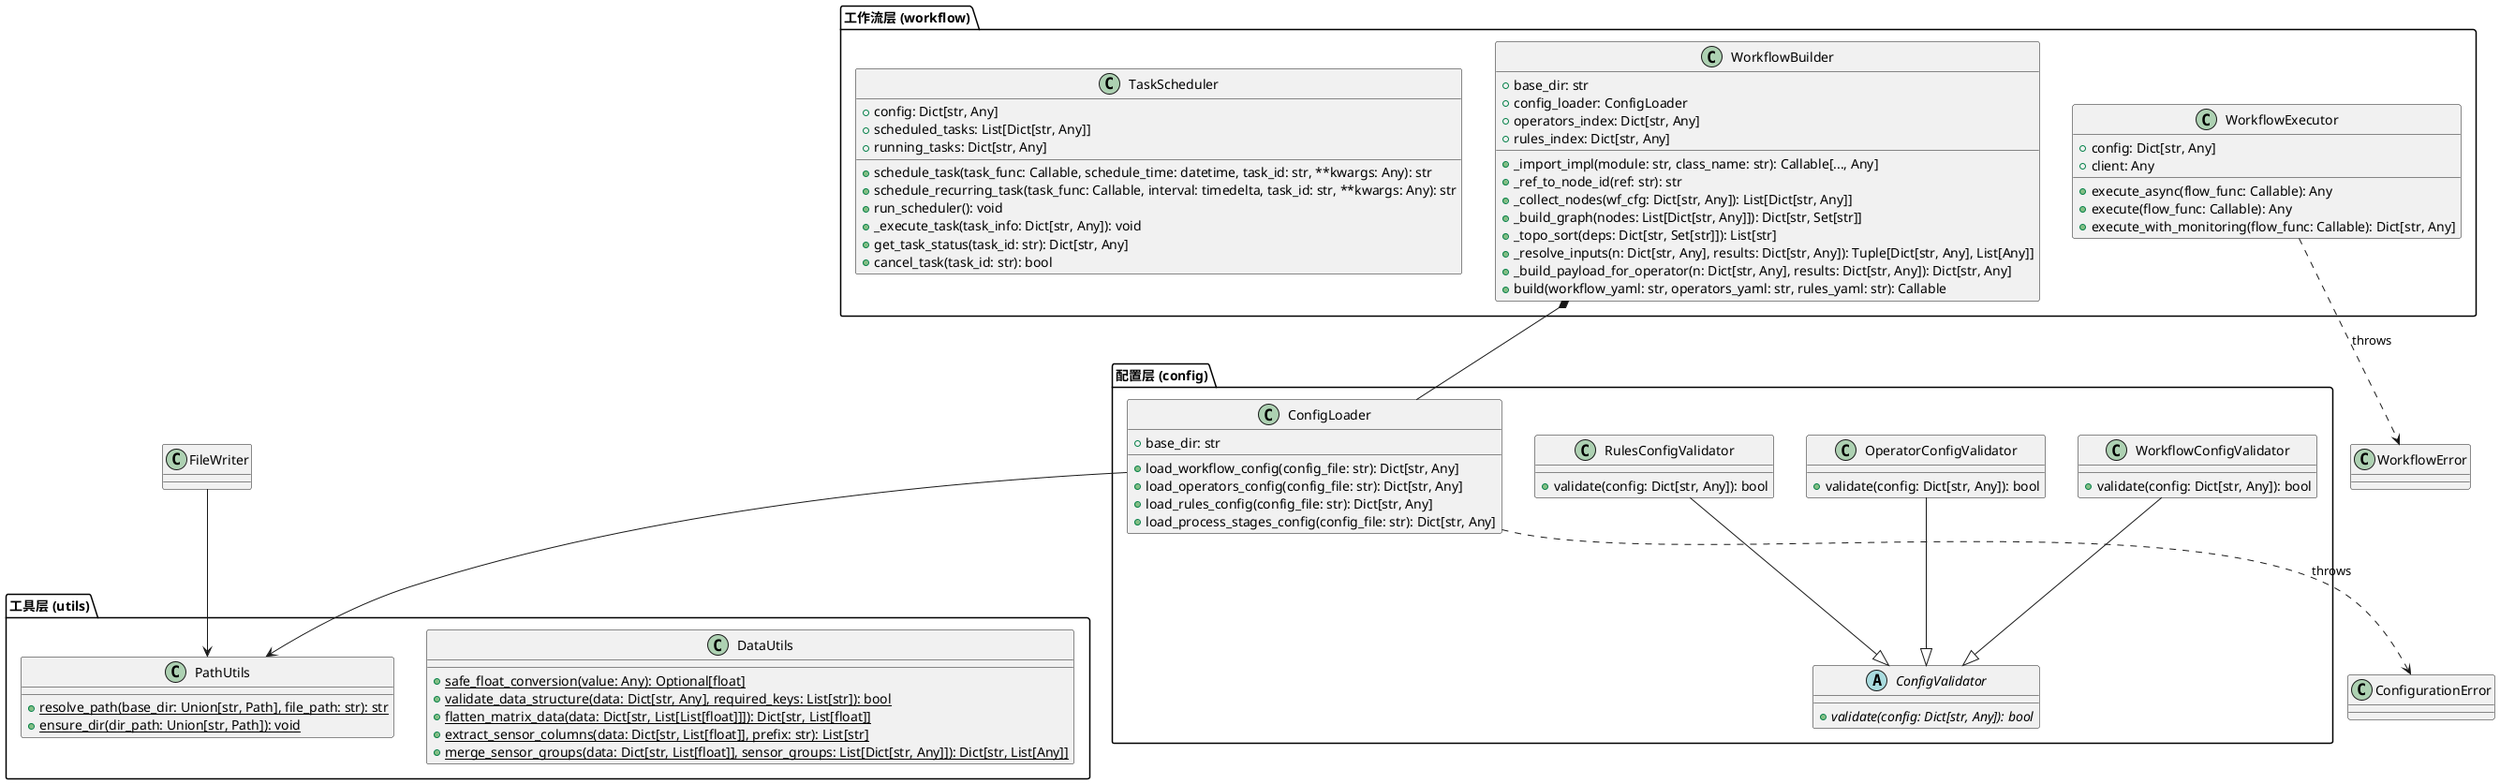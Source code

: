 @startuml
' workflow_config_utils.puml - 工作流、配置、工具层
package "工作流层 (workflow)" {
    class WorkflowBuilder {
        +base_dir: str
        +config_loader: ConfigLoader
        +operators_index: Dict[str, Any]
        +rules_index: Dict[str, Any]
        +_import_impl(module: str, class_name: str): Callable[..., Any]
        +_ref_to_node_id(ref: str): str
        +_collect_nodes(wf_cfg: Dict[str, Any]): List[Dict[str, Any]]
        +_build_graph(nodes: List[Dict[str, Any]]): Dict[str, Set[str]]
        +_topo_sort(deps: Dict[str, Set[str]]): List[str]
        +_resolve_inputs(n: Dict[str, Any], results: Dict[str, Any]): Tuple[Dict[str, Any], List[Any]]
        +_build_payload_for_operator(n: Dict[str, Any], results: Dict[str, Any]): Dict[str, Any]
        +build(workflow_yaml: str, operators_yaml: str, rules_yaml: str): Callable
    }
    class WorkflowExecutor {
        +config: Dict[str, Any]
        +client: Any
        +execute_async(flow_func: Callable): Any
        +execute(flow_func: Callable): Any
        +execute_with_monitoring(flow_func: Callable): Dict[str, Any]
    }
    class TaskScheduler {
        +config: Dict[str, Any]
        +scheduled_tasks: List[Dict[str, Any]]
        +running_tasks: Dict[str, Any]
        +schedule_task(task_func: Callable, schedule_time: datetime, task_id: str, **kwargs: Any): str
        +schedule_recurring_task(task_func: Callable, interval: timedelta, task_id: str, **kwargs: Any): str
        +run_scheduler(): void
        +_execute_task(task_info: Dict[str, Any]): void
        +get_task_status(task_id: str): Dict[str, Any]
        +cancel_task(task_id: str): bool
    }
}

package "配置层 (config)" {
    class ConfigLoader {
        +base_dir: str
        +load_workflow_config(config_file: str): Dict[str, Any]
        +load_operators_config(config_file: str): Dict[str, Any]
        +load_rules_config(config_file: str): Dict[str, Any]
        +load_process_stages_config(config_file: str): Dict[str, Any]
    }
    abstract class ConfigValidator {
        +{abstract} validate(config: Dict[str, Any]): bool
    }
    class WorkflowConfigValidator {
        +validate(config: Dict[str, Any]): bool
    }
    class OperatorConfigValidator {
        +validate(config: Dict[str, Any]): bool
    }
    class RulesConfigValidator {
        +validate(config: Dict[str, Any]): bool
    }
}

package "工具层 (utils)" {
    class DataUtils {
        +{static} safe_float_conversion(value: Any): Optional[float]
        +{static} validate_data_structure(data: Dict[str, Any], required_keys: List[str]): bool
        +{static} flatten_matrix_data(data: Dict[str, List[List[float]]]): Dict[str, List[float]]
        +{static} extract_sensor_columns(data: Dict[str, List[float]], prefix: str): List[str]
        +{static} merge_sensor_groups(data: Dict[str, List[float]], sensor_groups: List[Dict[str, Any]]): Dict[str, List[Any]]
    }
    class PathUtils {
        +{static} resolve_path(base_dir: Union[str, Path], file_path: str): str
        +{static} ensure_dir(dir_path: Union[str, Path]): void
    }
}

' 继承
WorkflowConfigValidator --|> ConfigValidator
OperatorConfigValidator --|> ConfigValidator
RulesConfigValidator --|> ConfigValidator

' 组合
WorkflowBuilder *-- ConfigLoader

' 依赖
FileWriter --> PathUtils
ConfigLoader --> PathUtils

' 异常
ConfigLoader ..> ConfigurationError : throws
WorkflowExecutor ..> WorkflowError : throws

@enduml